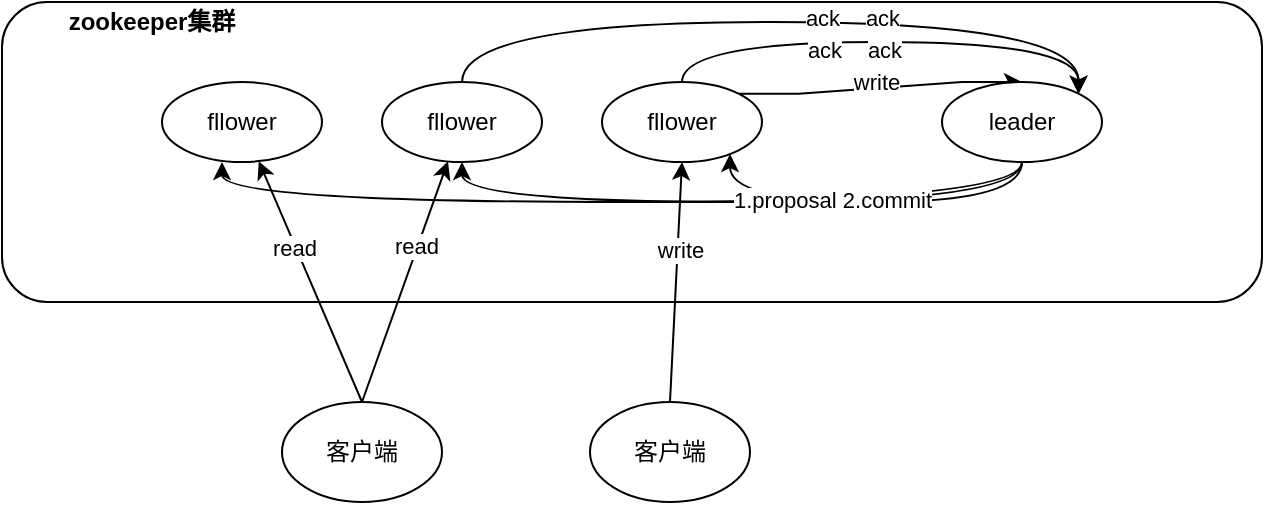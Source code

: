 <mxfile version="14.7.2" type="github">
  <diagram id="lsasEGC-pvyJG4T-pI8P" name="Page-1">
    <mxGraphModel dx="723" dy="375" grid="1" gridSize="10" guides="1" tooltips="1" connect="1" arrows="1" fold="1" page="1" pageScale="1" pageWidth="827" pageHeight="1169" math="0" shadow="0">
      <root>
        <mxCell id="0" />
        <mxCell id="1" parent="0" />
        <mxCell id="yXRnfc8bYZoUB2EsBNCf-2" value="客户端" style="ellipse;whiteSpace=wrap;html=1;" vertex="1" parent="1">
          <mxGeometry x="220" y="250" width="80" height="50" as="geometry" />
        </mxCell>
        <mxCell id="yXRnfc8bYZoUB2EsBNCf-4" value="" style="rounded=1;whiteSpace=wrap;html=1;" vertex="1" parent="1">
          <mxGeometry x="80" y="50" width="630" height="150" as="geometry" />
        </mxCell>
        <mxCell id="yXRnfc8bYZoUB2EsBNCf-5" value="客户端" style="ellipse;whiteSpace=wrap;html=1;" vertex="1" parent="1">
          <mxGeometry x="374" y="250" width="80" height="50" as="geometry" />
        </mxCell>
        <mxCell id="yXRnfc8bYZoUB2EsBNCf-6" value="&lt;b&gt;zookeeper集群&lt;/b&gt;" style="text;html=1;strokeColor=none;fillColor=none;align=center;verticalAlign=middle;whiteSpace=wrap;rounded=0;" vertex="1" parent="1">
          <mxGeometry x="100" y="50" width="110" height="20" as="geometry" />
        </mxCell>
        <mxCell id="yXRnfc8bYZoUB2EsBNCf-7" value="fllower" style="ellipse;whiteSpace=wrap;html=1;" vertex="1" parent="1">
          <mxGeometry x="160" y="90" width="80" height="40" as="geometry" />
        </mxCell>
        <mxCell id="yXRnfc8bYZoUB2EsBNCf-29" style="rounded=0;orthogonalLoop=1;jettySize=auto;html=1;exitX=0.5;exitY=0;exitDx=0;exitDy=0;entryX=1;entryY=0;entryDx=0;entryDy=0;elbow=vertical;edgeStyle=orthogonalEdgeStyle;curved=1;" edge="1" parent="1" source="yXRnfc8bYZoUB2EsBNCf-8" target="yXRnfc8bYZoUB2EsBNCf-10">
          <mxGeometry relative="1" as="geometry">
            <Array as="points">
              <mxPoint x="310" y="60" />
              <mxPoint x="618" y="60" />
            </Array>
          </mxGeometry>
        </mxCell>
        <mxCell id="yXRnfc8bYZoUB2EsBNCf-32" value="ack" style="edgeLabel;html=1;align=center;verticalAlign=middle;resizable=0;points=[];" vertex="1" connectable="0" parent="yXRnfc8bYZoUB2EsBNCf-29">
          <mxGeometry x="0.12" y="2" relative="1" as="geometry">
            <mxPoint as="offset" />
          </mxGeometry>
        </mxCell>
        <mxCell id="yXRnfc8bYZoUB2EsBNCf-40" value="ack" style="edgeLabel;html=1;align=center;verticalAlign=middle;resizable=0;points=[];" vertex="1" connectable="0" parent="yXRnfc8bYZoUB2EsBNCf-29">
          <mxGeometry x="0.129" y="3" relative="1" as="geometry">
            <mxPoint x="29" y="1" as="offset" />
          </mxGeometry>
        </mxCell>
        <mxCell id="yXRnfc8bYZoUB2EsBNCf-8" value="fllower" style="ellipse;whiteSpace=wrap;html=1;" vertex="1" parent="1">
          <mxGeometry x="270" y="90" width="80" height="40" as="geometry" />
        </mxCell>
        <mxCell id="yXRnfc8bYZoUB2EsBNCf-23" style="edgeStyle=entityRelationEdgeStyle;rounded=0;orthogonalLoop=1;jettySize=auto;html=1;exitX=1;exitY=0;exitDx=0;exitDy=0;entryX=0.5;entryY=0;entryDx=0;entryDy=0;" edge="1" parent="1" source="yXRnfc8bYZoUB2EsBNCf-9" target="yXRnfc8bYZoUB2EsBNCf-10">
          <mxGeometry relative="1" as="geometry" />
        </mxCell>
        <mxCell id="yXRnfc8bYZoUB2EsBNCf-24" value="write" style="edgeLabel;html=1;align=center;verticalAlign=middle;resizable=0;points=[];" vertex="1" connectable="0" parent="yXRnfc8bYZoUB2EsBNCf-23">
          <mxGeometry x="-0.045" y="-3" relative="1" as="geometry">
            <mxPoint y="-6" as="offset" />
          </mxGeometry>
        </mxCell>
        <mxCell id="yXRnfc8bYZoUB2EsBNCf-30" style="edgeStyle=orthogonalEdgeStyle;curved=1;rounded=0;orthogonalLoop=1;jettySize=auto;html=1;exitX=0.5;exitY=0;exitDx=0;exitDy=0;entryX=1;entryY=0;entryDx=0;entryDy=0;" edge="1" parent="1" source="yXRnfc8bYZoUB2EsBNCf-9" target="yXRnfc8bYZoUB2EsBNCf-10">
          <mxGeometry relative="1" as="geometry">
            <Array as="points">
              <mxPoint x="420" y="70" />
              <mxPoint x="618" y="70" />
            </Array>
          </mxGeometry>
        </mxCell>
        <mxCell id="yXRnfc8bYZoUB2EsBNCf-33" value="ack" style="edgeLabel;html=1;align=center;verticalAlign=middle;resizable=0;points=[];" vertex="1" connectable="0" parent="yXRnfc8bYZoUB2EsBNCf-30">
          <mxGeometry x="-0.253" y="-4" relative="1" as="geometry">
            <mxPoint as="offset" />
          </mxGeometry>
        </mxCell>
        <mxCell id="yXRnfc8bYZoUB2EsBNCf-41" value="ack" style="edgeLabel;html=1;align=center;verticalAlign=middle;resizable=0;points=[];" vertex="1" connectable="0" parent="yXRnfc8bYZoUB2EsBNCf-30">
          <mxGeometry x="-0.226" y="-4" relative="1" as="geometry">
            <mxPoint x="26" as="offset" />
          </mxGeometry>
        </mxCell>
        <mxCell id="yXRnfc8bYZoUB2EsBNCf-9" value="fllower" style="ellipse;whiteSpace=wrap;html=1;" vertex="1" parent="1">
          <mxGeometry x="380" y="90" width="80" height="40" as="geometry" />
        </mxCell>
        <mxCell id="yXRnfc8bYZoUB2EsBNCf-22" style="edgeStyle=orthogonalEdgeStyle;rounded=0;orthogonalLoop=1;jettySize=auto;html=1;exitX=0.5;exitY=1;exitDx=0;exitDy=0;curved=1;" edge="1" parent="1" source="yXRnfc8bYZoUB2EsBNCf-10" target="yXRnfc8bYZoUB2EsBNCf-9">
          <mxGeometry relative="1" as="geometry">
            <Array as="points">
              <mxPoint x="590" y="150" />
              <mxPoint x="444" y="150" />
            </Array>
          </mxGeometry>
        </mxCell>
        <mxCell id="yXRnfc8bYZoUB2EsBNCf-25" style="edgeStyle=orthogonalEdgeStyle;rounded=0;orthogonalLoop=1;jettySize=auto;html=1;exitX=0.5;exitY=1;exitDx=0;exitDy=0;entryX=0.5;entryY=1;entryDx=0;entryDy=0;elbow=vertical;curved=1;" edge="1" parent="1" source="yXRnfc8bYZoUB2EsBNCf-10" target="yXRnfc8bYZoUB2EsBNCf-8">
          <mxGeometry relative="1" as="geometry" />
        </mxCell>
        <mxCell id="yXRnfc8bYZoUB2EsBNCf-26" style="edgeStyle=orthogonalEdgeStyle;curved=1;rounded=0;orthogonalLoop=1;jettySize=auto;html=1;exitX=0.5;exitY=1;exitDx=0;exitDy=0;entryX=0.375;entryY=1;entryDx=0;entryDy=0;entryPerimeter=0;" edge="1" parent="1" source="yXRnfc8bYZoUB2EsBNCf-10" target="yXRnfc8bYZoUB2EsBNCf-7">
          <mxGeometry relative="1" as="geometry" />
        </mxCell>
        <mxCell id="yXRnfc8bYZoUB2EsBNCf-31" value="1.proposal 2.commit" style="edgeLabel;html=1;align=center;verticalAlign=middle;resizable=0;points=[];" vertex="1" connectable="0" parent="yXRnfc8bYZoUB2EsBNCf-26">
          <mxGeometry x="-0.475" y="-1" relative="1" as="geometry">
            <mxPoint as="offset" />
          </mxGeometry>
        </mxCell>
        <mxCell id="yXRnfc8bYZoUB2EsBNCf-10" value="leader" style="ellipse;whiteSpace=wrap;html=1;" vertex="1" parent="1">
          <mxGeometry x="550" y="90" width="80" height="40" as="geometry" />
        </mxCell>
        <mxCell id="yXRnfc8bYZoUB2EsBNCf-11" value="" style="endArrow=classic;html=1;" edge="1" parent="1" target="yXRnfc8bYZoUB2EsBNCf-7">
          <mxGeometry width="50" height="50" relative="1" as="geometry">
            <mxPoint x="260" y="250" as="sourcePoint" />
            <mxPoint x="310" y="200" as="targetPoint" />
          </mxGeometry>
        </mxCell>
        <mxCell id="yXRnfc8bYZoUB2EsBNCf-12" value="read" style="edgeLabel;html=1;align=center;verticalAlign=middle;resizable=0;points=[];" vertex="1" connectable="0" parent="yXRnfc8bYZoUB2EsBNCf-11">
          <mxGeometry x="0.299" y="1" relative="1" as="geometry">
            <mxPoint as="offset" />
          </mxGeometry>
        </mxCell>
        <mxCell id="yXRnfc8bYZoUB2EsBNCf-13" value="" style="endArrow=classic;html=1;exitX=0.5;exitY=0;exitDx=0;exitDy=0;" edge="1" parent="1" source="yXRnfc8bYZoUB2EsBNCf-2" target="yXRnfc8bYZoUB2EsBNCf-8">
          <mxGeometry width="50" height="50" relative="1" as="geometry">
            <mxPoint x="270" y="260" as="sourcePoint" />
            <mxPoint x="218.381" y="139.556" as="targetPoint" />
          </mxGeometry>
        </mxCell>
        <mxCell id="yXRnfc8bYZoUB2EsBNCf-14" value="read" style="edgeLabel;html=1;align=center;verticalAlign=middle;resizable=0;points=[];" vertex="1" connectable="0" parent="yXRnfc8bYZoUB2EsBNCf-13">
          <mxGeometry x="0.299" y="1" relative="1" as="geometry">
            <mxPoint as="offset" />
          </mxGeometry>
        </mxCell>
        <mxCell id="yXRnfc8bYZoUB2EsBNCf-15" value="" style="endArrow=classic;html=1;entryX=0.5;entryY=1;entryDx=0;entryDy=0;exitX=0.5;exitY=0;exitDx=0;exitDy=0;" edge="1" parent="1" source="yXRnfc8bYZoUB2EsBNCf-5" target="yXRnfc8bYZoUB2EsBNCf-9">
          <mxGeometry width="50" height="50" relative="1" as="geometry">
            <mxPoint x="390" y="250" as="sourcePoint" />
            <mxPoint x="440" y="200" as="targetPoint" />
          </mxGeometry>
        </mxCell>
        <mxCell id="yXRnfc8bYZoUB2EsBNCf-16" value="write" style="edgeLabel;html=1;align=center;verticalAlign=middle;resizable=0;points=[];" vertex="1" connectable="0" parent="yXRnfc8bYZoUB2EsBNCf-15">
          <mxGeometry x="0.268" y="-1" relative="1" as="geometry">
            <mxPoint as="offset" />
          </mxGeometry>
        </mxCell>
      </root>
    </mxGraphModel>
  </diagram>
</mxfile>
